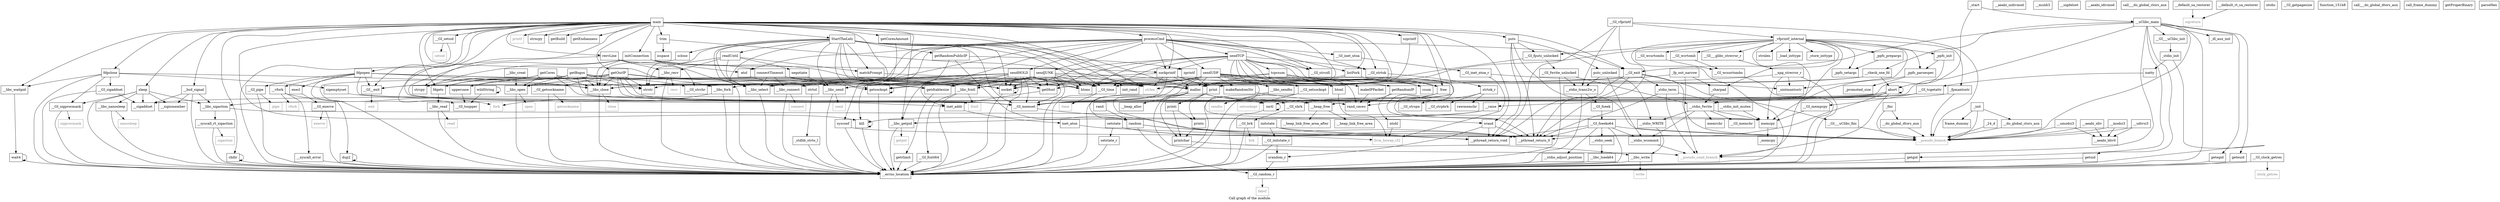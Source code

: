 digraph "Call graph of the module." {
  label="Call graph of the module.";
  node [shape=record];

  Node_negotiate [label="{negotiate}"];
  Node___errno_location [label="{__errno_location}"];
  Node_connectTimeout [label="{connectTimeout}"];
  Node___GI_pipe [label="{__GI_pipe}"];
  Node_main [label="{main}"];
  Node___libc_read [label="{__libc_read}"];
  Node_puts [label="{puts}"];
  Node___udivsi3 [label="{__udivsi3}"];
  Node___stdio_wcommit [label="{__stdio_wcommit}"];
  Node___GI_vfprintf [label="{__GI_vfprintf}"];
  Node___stdio_init_mutex [label="{__stdio_init_mutex}"];
  Node__stdio_term [label="{_stdio_term}"];
  Node___aeabi_uidivmod [label="{__aeabi_uidivmod}"];
  Node___libc_select [label="{__libc_select}"];
  Node___GI_setsid [label="{__GI_setsid}"];
  Node___umodsi3 [label="{__umodsi3}"];
  Node_printf [color="gray50", fontcolor="gray50", label="{printf}"];
  Node__stdio_init [label="{_stdio_init}"];
  Node___modsi3 [label="{__modsi3}"];
  Node_matchPrompt [label="{matchPrompt}"];
  Node_readUntil [label="{readUntil}"];
  Node___libc_write [label="{__libc_write}"];
  Node_listFork [label="{listFork}"];
  Node___GI__exit [label="{__GI__exit}"];
  Node_chdir [label="{chdir}"];
  Node___GI_sigprocmask [label="{__GI_sigprocmask}"];
  Node___aeabi_ldiv0 [label="{__aeabi_ldiv0}"];
  Node_getRandomPublicIP [label="{getRandomPublicIP}"];
  Node_getRandomIP [label="{getRandomIP}"];
  Node___libc_close [label="{__libc_close}"];
  Node_initConnection [label="{initConnection}"];
  Node_dup2 [label="{dup2}"];
  Node_sendJUNK [label="{sendJUNK}"];
  Node___libc_fork [label="{__libc_fork}"];
  Node_csum [label="{csum}"];
  Node_tcpcsum [label="{tcpcsum}"];
  Node_makeIPPacket [label="{makeIPPacket}"];
  Node_getdtablesize [label="{getdtablesize}"];
  Node_sclose [label="{sclose}"];
  Node_StartTheLelz [label="{StartTheLelz}"];
  Node___muldi3 [label="{__muldi3}"];
  Node_isspace [label="{isspace}"];
  Node___libc_getpid [label="{__libc_getpid}"];
  Node_getrlimit [label="{getrlimit}"];
  Node___GI_time [label="{__GI_time}"];
  Node_sendUDP [label="{sendUDP}"];
  Node_getOurIP [label="{getOurIP}"];
  Node_ioctl [label="{ioctl}"];
  Node_sendHOLD [label="{sendHOLD}"];
  Node_kill [label="{kill}"];
  Node___vfork [label="{__vfork}"];
  Node___libc_waitpid [label="{__libc_waitpid}"];
  Node_sendTCP [label="{sendTCP}"];
  Node___libc_open [label="{__libc_open}"];
  Node___libc_creat [label="{__libc_creat}"];
  Node_processCmd [label="{processCmd}"];
  Node___libc_fcntl [label="{__libc_fcntl}"];
  Node___GI_toupper [label="{__GI_toupper}"];
  Node___libc_send [label="{__libc_send}"];
  Node___GI_setsockopt [label="{__GI_setsockopt}"];
  Node_socket [label="{socket}"];
  Node___GI_sigaddset [label="{__GI_sigaddset}"];
  Node_sigemptyset [label="{sigemptyset}"];
  Node___bsd_signal [label="{__bsd_signal}"];
  Node___sigismember [label="{__sigismember}"];
  Node___sigaddset [label="{__sigaddset}"];
  Node___sigdelset [label="{__sigdelset}"];
  Node_malloc [label="{malloc}"];
  Node_free [label="{free}"];
  Node___heap_alloc [label="{__heap_alloc}"];
  Node___heap_link_free_area [label="{__heap_link_free_area}"];
  Node___heap_link_free_area_after [label="{__heap_link_free_area_after}"];
  Node___heap_free [label="{__heap_free}"];
  Node_abort [label="{abort}"];
  Node_rand [label="{rand}"];
  Node_random [label="{random}"];
  Node_setstate [label="{setstate}"];
  Node_initstate [label="{initstate}"];
  Node_srand [label="{srand}"];
  Node_setstate_r [label="{setstate_r}"];
  Node___GI_random_r [label="{__GI_random_r}"];
  Node_srandom_r [label="{srandom_r}"];
  Node__24_d [label="{_24_d}"];
  Node___GI_initstate_r [label="{__GI_initstate_r}"];
  Node_atol [label="{atol}"];
  Node_strtol [label="{strtol}"];
  Node__stdlib_strto_l [label="{_stdlib_strto_l}"];
  Node___GI_exit [label="{__GI_exit}"];
  Node___raise [label="{__raise}"];
  Node__dl_aux_init [label="{_dl_aux_init}"];
  Node___GI_brk [label="{__GI_brk}"];
  Node___GI_fseek [label="{__GI_fseek}"];
  Node___GI_fseeko64 [label="{__GI_fseeko64}"];
  Node___stdio_adjust_position [label="{__stdio_adjust_position}"];
  Node___stdio_seek [label="{__stdio_seek}"];
  Node_rawmemchr [label="{rawmemchr}"];
  Node___GI_strspn [label="{__GI_strspn}"];
  Node___libc_lseek64 [label="{__libc_lseek64}"];
  Node___aeabi_idiv [label="{__aeabi_idiv}"];
  Node___aeabi_idivmod [label="{__aeabi_idivmod}"];
  Node___do_global_ctors_aux [label="{__do_global_ctors_aux}"];
  Node_call___do_global_ctors_aux [label="{call___do_global_ctors_aux}"];
  Node__fini [label="{_fini}"];
  Node_vfork [color="gray50", fontcolor="gray50", label="{vfork}"];
  Node_fork [color="gray50", fontcolor="gray50", label="{fork}"];
  Node_fcntl [color="gray50", fontcolor="gray50", label="{fcntl}"];
  Node_exit [color="gray50", fontcolor="gray50", label="{exit}"];
  Node_close [color="gray50", fontcolor="gray50", label="{close}"];
  Node_getpid [color="gray50", fontcolor="gray50", label="{getpid}"];
  Node_open [color="gray50", fontcolor="gray50", label="{open}"];
  Node_pipe [color="gray50", fontcolor="gray50", label="{pipe}"];
  Node_read [color="gray50", fontcolor="gray50", label="{read}"];
  Node_setsid [color="gray50", fontcolor="gray50", label="{setsid}"];
  Node_sigprocmask [color="gray50", fontcolor="gray50", label="{sigprocmask}"];
  Node_time [color="gray50", fontcolor="gray50", label="{time}"];
  Node_write [color="gray50", fontcolor="gray50", label="{write}"];
  Node_connect [color="gray50", fontcolor="gray50", label="{connect}"];
  Node_getsockname [color="gray50", fontcolor="gray50", label="{getsockname}"];
  Node_recv [color="gray50", fontcolor="gray50", label="{recv}"];
  Node_send [color="gray50", fontcolor="gray50", label="{send}"];
  Node_sendto [color="gray50", fontcolor="gray50", label="{sendto}"];
  Node_setsockopt [color="gray50", fontcolor="gray50", label="{setsockopt}"];
  Node_sigreturn [color="gray50", fontcolor="gray50", label="{sigreturn}"];
  Node_sigaction [color="gray50", fontcolor="gray50", label="{sigaction}"];
  Node_clock_getres [color="gray50", fontcolor="gray50", label="{clock_getres}"];
  Node_execve [color="gray50", fontcolor="gray50", label="{execve}"];
  Node_nanosleep [color="gray50", fontcolor="gray50", label="{nanosleep}"];
  Node_brk [color="gray50", fontcolor="gray50", label="{brk}"];
  Node_llvm_bswap_i32 [color="gray50", fontcolor="gray50", label="{llvm_bswap_i32}"];
  Node_fabsf [color="gray50", fontcolor="gray50", label="{fabsf}"];
  Node_strlen [color="gray50", fontcolor="gray50", label="{strlen}"];
  Node___GI_strchr [label="{__GI_strchr}"];
  Node_strcpy [label="{strcpy}"];
  Node_strncpy [label="{strncpy}"];
  Node_strnlen [label="{strnlen}"];
  Node_strstr [label="{strstr}"];
  Node___GI___glibc_strerror_r [label="{__GI___glibc_strerror_r}"];
  Node___xpg_strerror_r [label="{__xpg_strerror_r}"];
  Node___GI_strtok [label="{__GI_strtok}"];
  Node_isatty [label="{isatty}"];
  Node___GI_tcgetattr [label="{__GI_tcgetattr}"];
  Node_ntohl [label="{ntohl}"];
  Node_ntohs [label="{ntohs}"];
  Node_htonl [label="{htonl}"];
  Node_htons [label="{htons}"];
  Node___GI_inet_ntoa_r [label="{__GI_inet_ntoa_r}"];
  Node___GI_inet_ntoa [label="{__GI_inet_ntoa}"];
  Node_inet_addr [label="{inet_addr}"];
  Node___libc_connect [label="{__libc_connect}"];
  Node___GI_getsockname [label="{__GI_getsockname}"];
  Node_getsockopt [label="{getsockopt}"];
  Node___libc_recv [label="{__libc_recv}"];
  Node_execl [label="{execl}"];
  Node_sleep [label="{sleep}"];
  Node_sysconf [label="{sysconf}"];
  Node___GI___uClibc_fini [label="{__GI___uClibc_fini}"];
  Node___pthread_return_0 [label="{__pthread_return_0}"];
  Node___pthread_return_void [label="{__pthread_return_void}"];
  Node___check_one_fd [label="{__check_one_fd}"];
  Node___GI___uClibc_init [label="{__GI___uClibc_init}"];
  Node___uClibc_main [label="{__uClibc_main}"];
  Node___libc_sigaction [label="{__libc_sigaction}"];
  Node___syscall_error [label="{__syscall_error}"];
  Node___default_sa_restorer [label="{__default_sa_restorer}"];
  Node___default_rt_sa_restorer [label="{__default_rt_sa_restorer}"];
  Node___syscall_rt_sigaction [label="{__syscall_rt_sigaction}"];
  Node___GI_clock_getres [label="{__GI_clock_getres}"];
  Node___GI_execve [label="{__GI_execve}"];
  Node_getegid [label="{getegid}"];
  Node_geteuid [label="{geteuid}"];
  Node_getgid [label="{getgid}"];
  Node___GI_getpagesize [label="{__GI_getpagesize}"];
  Node_getuid [label="{getuid}"];
  Node___libc_nanosleep [label="{__libc_nanosleep}"];
  Node___GI_sbrk [label="{__GI_sbrk}"];
  Node_wait4 [label="{wait4}"];
  Node___GI_wcrtomb [label="{__GI_wcrtomb}"];
  Node___GI_wcsrtombs [label="{__GI_wcsrtombs}"];
  Node___GI_wcsnrtombs [label="{__GI_wcsnrtombs}"];
  Node___stdio_WRITE [label="{__stdio_WRITE}"];
  Node___stdio_fwrite [label="{__stdio_fwrite}"];
  Node___stdio_trans2w_o [label="{__stdio_trans2w_o}"];
  Node__load_inttype [label="{_load_inttype}"];
  Node__store_inttype [label="{_store_inttype}"];
  Node__uintmaxtostr [label="{_uintmaxtostr}"];
  Node__fpmaxtostr [label="{_fpmaxtostr}"];
  Node__memcpy [label="{_memcpy}"];
  Node_function_151b8 [label="{function_151b8}"];
  Node___GI_memchr [label="{__GI_memchr}"];
  Node___GI_mempcpy [label="{__GI_mempcpy}"];
  Node_memrchr [label="{memrchr}"];
  Node_strtok_r [label="{strtok_r}"];
  Node___GI_strpbrk [label="{__GI_strpbrk}"];
  Node_inet_aton [label="{inet_aton}"];
  Node__charpad [label="{_charpad}"];
  Node__fp_out_narrow [label="{_fp_out_narrow}"];
  Node__vfprintf_internal [label="{_vfprintf_internal}"];
  Node__ppfs_init [label="{_ppfs_init}"];
  Node__ppfs_prepargs [label="{_ppfs_prepargs}"];
  Node__ppfs_setargs [label="{_ppfs_setargs}"];
  Node__promoted_size [label="{_promoted_size}"];
  Node__ppfs_parsespec [label="{_ppfs_parsespec}"];
  Node_putc_unlocked [label="{putc_unlocked}"];
  Node___GI_fputs_unlocked [label="{__GI_fputs_unlocked}"];
  Node___GI_fwrite_unlocked [label="{__GI_fwrite_unlocked}"];
  Node_memcpy [label="{memcpy}"];
  Node___GI_memset [label="{__GI_memset}"];
  Node___GI_strcoll [label="{__GI_strcoll}"];
  Node___GI_fcntl64 [label="{__GI_fcntl64}"];
  Node___libc_sendto [label="{__libc_sendto}"];
  Node___pseudo_branch [color="gray50", fontcolor="gray50", label="{__pseudo_branch}"];
  Node___pseudo_cond_branch [color="gray50", fontcolor="gray50", label="{__pseudo_cond_branch}"];
  Node__init [label="{_init}"];
  Node___do_global_dtors_aux [label="{__do_global_dtors_aux}"];
  Node_call___do_global_dtors_aux [label="{call___do_global_dtors_aux}"];
  Node_frame_dummy [label="{frame_dummy}"];
  Node_call_frame_dummy [label="{call_frame_dummy}"];
  Node__start [label="{_start}"];
  Node_getProperBinary [label="{getProperBinary}"];
  Node_getBuild [label="{getBuild}"];
  Node_getCoresAmount [label="{getCoresAmount}"];
  Node_getEndianness [label="{getEndianness}"];
  Node_init_rand [label="{init_rand}"];
  Node_rand_cmwc [label="{rand_cmwc}"];
  Node_trim [label="{trim}"];
  Node_printchar [label="{printchar}"];
  Node_prints [label="{prints}"];
  Node_printi [label="{printi}"];
  Node_print [label="{print}"];
  Node_zprintf [label="{zprintf}"];
  Node_szprintf [label="{szprintf}"];
  Node_sockprintf [label="{sockprintf}"];
  Node_fdpopen [label="{fdpopen}"];
  Node_fdpclose [label="{fdpclose}"];
  Node_fdgets [label="{fdgets}"];
  Node_parseHex [label="{parseHex}"];
  Node_wildString [label="{wildString}"];
  Node_getHost [label="{getHost}"];
  Node_uppercase [label="{uppercase}"];
  Node_getBogos [label="{getBogos}"];
  Node_getCores [label="{getCores}"];
  Node_makeRandomStr [label="{makeRandomStr}"];
  Node_recvLine [label="{recvLine}"];
  Node_negotiate -> Node___libc_send;
  Node_connectTimeout -> Node___errno_location;
  Node_connectTimeout -> Node___libc_select;
  Node_connectTimeout -> Node___libc_fcntl;
  Node_connectTimeout -> Node_htons;
  Node_connectTimeout -> Node___libc_connect;
  Node_connectTimeout -> Node_getsockopt;
  Node_connectTimeout -> Node_getHost;
  Node___GI_pipe -> Node___errno_location;
  Node___GI_pipe -> Node_pipe;
  Node_main -> Node_puts;
  Node_main -> Node___GI_setsid;
  Node_main -> Node_printf;
  Node_main -> Node_listFork;
  Node_main -> Node___GI__exit;
  Node_main -> Node_chdir;
  Node_main -> Node_initConnection;
  Node_main -> Node___libc_fork;
  Node_main -> Node_StartTheLelz;
  Node_main -> Node___libc_getpid;
  Node_main -> Node___GI_time;
  Node_main -> Node_getOurIP;
  Node_main -> Node_kill;
  Node_main -> Node___libc_waitpid;
  Node_main -> Node_processCmd;
  Node_main -> Node___GI_toupper;
  Node_main -> Node___bsd_signal;
  Node_main -> Node_malloc;
  Node_main -> Node_free;
  Node_main -> Node_srand;
  Node_main -> Node___GI_exit;
  Node_main -> Node_strlen;
  Node_main -> Node_strcpy;
  Node_main -> Node_strncpy;
  Node_main -> Node_strstr;
  Node_main -> Node___GI_strtok;
  Node_main -> Node_sleep;
  Node_main -> Node___GI_memset;
  Node_main -> Node___GI_strcoll;
  Node_main -> Node_getBuild;
  Node_main -> Node_getCoresAmount;
  Node_main -> Node_getEndianness;
  Node_main -> Node_init_rand;
  Node_main -> Node_trim;
  Node_main -> Node_szprintf;
  Node_main -> Node_sockprintf;
  Node_main -> Node_fdpopen;
  Node_main -> Node_fdpclose;
  Node_main -> Node_fdgets;
  Node_main -> Node_recvLine;
  Node___libc_read -> Node___errno_location;
  Node___libc_read -> Node_read;
  Node_puts -> Node___pthread_return_0;
  Node_puts -> Node___pthread_return_void;
  Node_puts -> Node_putc_unlocked;
  Node_puts -> Node___GI_fputs_unlocked;
  Node_puts -> Node___pseudo_branch;
  Node___udivsi3 -> Node___aeabi_ldiv0;
  Node___udivsi3 -> Node___pseudo_branch;
  Node___stdio_wcommit -> Node___pseudo_cond_branch;
  Node___GI_vfprintf -> Node___pthread_return_0;
  Node___GI_vfprintf -> Node___pthread_return_void;
  Node___GI_vfprintf -> Node___stdio_trans2w_o;
  Node___GI_vfprintf -> Node__vfprintf_internal;
  Node___GI_vfprintf -> Node___pseudo_branch;
  Node___stdio_init_mutex -> Node_memcpy;
  Node__stdio_term -> Node___stdio_init_mutex;
  Node__stdio_term -> Node___pthread_return_0;
  Node__stdio_term -> Node___pseudo_cond_branch;
  Node___libc_select -> Node___errno_location;
  Node___GI_setsid -> Node___errno_location;
  Node___GI_setsid -> Node_setsid;
  Node___umodsi3 -> Node___aeabi_ldiv0;
  Node___umodsi3 -> Node___pseudo_branch;
  Node__stdio_init -> Node___errno_location;
  Node__stdio_init -> Node_isatty;
  Node___modsi3 -> Node___aeabi_ldiv0;
  Node___modsi3 -> Node___pseudo_branch;
  Node_matchPrompt -> Node_strlen;
  Node_readUntil -> Node_negotiate;
  Node_readUntil -> Node___libc_select;
  Node_readUntil -> Node_matchPrompt;
  Node_readUntil -> Node_strstr;
  Node_readUntil -> Node___libc_recv;
  Node___libc_write -> Node___errno_location;
  Node___libc_write -> Node_write;
  Node_listFork -> Node___libc_fork;
  Node_listFork -> Node_malloc;
  Node_listFork -> Node_free;
  Node___GI__exit -> Node_exit;
  Node_chdir -> Node___errno_location;
  Node_chdir -> Node_chdir;
  Node___GI_sigprocmask -> Node___errno_location;
  Node___GI_sigprocmask -> Node_sigprocmask;
  Node_getRandomPublicIP -> Node_random;
  Node_getRandomPublicIP -> Node_inet_addr;
  Node_getRandomPublicIP -> Node_zprintf;
  Node_getRandomIP -> Node_ntohl;
  Node_getRandomIP -> Node_rand_cmwc;
  Node___libc_close -> Node___errno_location;
  Node___libc_close -> Node_close;
  Node_initConnection -> Node_connectTimeout;
  Node_initConnection -> Node___libc_close;
  Node_initConnection -> Node_socket;
  Node_initConnection -> Node_atol;
  Node_initConnection -> Node___GI_strchr;
  Node_initConnection -> Node_strcpy;
  Node_initConnection -> Node___GI_memset;
  Node_dup2 -> Node___errno_location;
  Node_dup2 -> Node_dup2;
  Node_sendJUNK -> Node___errno_location;
  Node_sendJUNK -> Node___libc_select;
  Node_sendJUNK -> Node___libc_close;
  Node_sendJUNK -> Node_getdtablesize;
  Node_sendJUNK -> Node___GI_time;
  Node_sendJUNK -> Node___libc_fcntl;
  Node_sendJUNK -> Node___libc_send;
  Node_sendJUNK -> Node_socket;
  Node_sendJUNK -> Node_malloc;
  Node_sendJUNK -> Node_htons;
  Node_sendJUNK -> Node___libc_connect;
  Node_sendJUNK -> Node_getsockopt;
  Node_sendJUNK -> Node___GI_memset;
  Node_sendJUNK -> Node_getHost;
  Node_sendJUNK -> Node_makeRandomStr;
  Node___libc_fork -> Node___errno_location;
  Node___libc_fork -> Node_fork;
  Node_tcpcsum -> Node_csum;
  Node_tcpcsum -> Node_malloc;
  Node_tcpcsum -> Node_free;
  Node_tcpcsum -> Node_htons;
  Node_tcpcsum -> Node_memcpy;
  Node_makeIPPacket -> Node_rand_cmwc;
  Node_getdtablesize -> Node_getrlimit;
  Node_sclose -> Node___libc_close;
  Node_StartTheLelz -> Node___errno_location;
  Node_StartTheLelz -> Node___libc_select;
  Node_StartTheLelz -> Node_matchPrompt;
  Node_StartTheLelz -> Node_readUntil;
  Node_StartTheLelz -> Node_getRandomPublicIP;
  Node_StartTheLelz -> Node_getdtablesize;
  Node_StartTheLelz -> Node_sclose;
  Node_StartTheLelz -> Node___GI_time;
  Node_StartTheLelz -> Node___libc_fcntl;
  Node_StartTheLelz -> Node___libc_send;
  Node_StartTheLelz -> Node_socket;
  Node_StartTheLelz -> Node_malloc;
  Node_StartTheLelz -> Node_strlen;
  Node_StartTheLelz -> Node_strstr;
  Node_StartTheLelz -> Node_htons;
  Node_StartTheLelz -> Node___libc_connect;
  Node_StartTheLelz -> Node_getsockopt;
  Node_StartTheLelz -> Node___GI_memset;
  Node___libc_getpid -> Node___errno_location;
  Node___libc_getpid -> Node_getpid;
  Node_getrlimit -> Node___errno_location;
  Node___GI_time -> Node___errno_location;
  Node___GI_time -> Node_time;
  Node_sendUDP -> Node_getRandomIP;
  Node_sendUDP -> Node_csum;
  Node_sendUDP -> Node_makeIPPacket;
  Node_sendUDP -> Node___GI_time;
  Node_sendUDP -> Node___GI_setsockopt;
  Node_sendUDP -> Node_socket;
  Node_sendUDP -> Node_malloc;
  Node_sendUDP -> Node_random;
  Node_sendUDP -> Node_srand;
  Node_sendUDP -> Node_htonl;
  Node_sendUDP -> Node_htons;
  Node_sendUDP -> Node___GI_memset;
  Node_sendUDP -> Node___libc_sendto;
  Node_sendUDP -> Node_init_rand;
  Node_sendUDP -> Node_rand_cmwc;
  Node_sendUDP -> Node_getHost;
  Node_sendUDP -> Node_makeRandomStr;
  Node_getOurIP -> Node___libc_close;
  Node_getOurIP -> Node_ioctl;
  Node_getOurIP -> Node___libc_open;
  Node_getOurIP -> Node_socket;
  Node_getOurIP -> Node_strcpy;
  Node_getOurIP -> Node_strstr;
  Node_getOurIP -> Node_htons;
  Node_getOurIP -> Node_inet_addr;
  Node_getOurIP -> Node___libc_connect;
  Node_getOurIP -> Node___GI_getsockname;
  Node_getOurIP -> Node___GI_memset;
  Node_getOurIP -> Node_fdgets;
  Node_ioctl -> Node___errno_location;
  Node_ioctl -> Node_ioctl;
  Node_sendHOLD -> Node___errno_location;
  Node_sendHOLD -> Node___libc_select;
  Node_sendHOLD -> Node___libc_close;
  Node_sendHOLD -> Node_getdtablesize;
  Node_sendHOLD -> Node___GI_time;
  Node_sendHOLD -> Node___libc_fcntl;
  Node_sendHOLD -> Node_socket;
  Node_sendHOLD -> Node_malloc;
  Node_sendHOLD -> Node_htons;
  Node_sendHOLD -> Node___libc_connect;
  Node_sendHOLD -> Node_getsockopt;
  Node_sendHOLD -> Node___GI_memset;
  Node_sendHOLD -> Node_getHost;
  Node_kill -> Node___errno_location;
  Node_kill -> Node_kill;
  Node___vfork -> Node_vfork;
  Node___vfork -> Node_fork;
  Node___vfork -> Node___syscall_error;
  Node___libc_waitpid -> Node_wait4;
  Node_sendTCP -> Node_getRandomIP;
  Node_sendTCP -> Node_csum;
  Node_sendTCP -> Node_tcpcsum;
  Node_sendTCP -> Node_makeIPPacket;
  Node_sendTCP -> Node___GI_time;
  Node_sendTCP -> Node___GI_setsockopt;
  Node_sendTCP -> Node_socket;
  Node_sendTCP -> Node___GI_strtok;
  Node_sendTCP -> Node_htonl;
  Node_sendTCP -> Node_htons;
  Node_sendTCP -> Node___GI_strcoll;
  Node_sendTCP -> Node___libc_sendto;
  Node_sendTCP -> Node_rand_cmwc;
  Node_sendTCP -> Node_sockprintf;
  Node_sendTCP -> Node_getHost;
  Node___libc_open -> Node___errno_location;
  Node___libc_open -> Node_open;
  Node___libc_creat -> Node___libc_open;
  Node_processCmd -> Node_listFork;
  Node_processCmd -> Node___GI__exit;
  Node_processCmd -> Node___libc_close;
  Node_processCmd -> Node_sendJUNK;
  Node_processCmd -> Node___libc_getpid;
  Node_processCmd -> Node_sendUDP;
  Node_processCmd -> Node_sendHOLD;
  Node_processCmd -> Node_kill;
  Node_processCmd -> Node_sendTCP;
  Node_processCmd -> Node_atol;
  Node_processCmd -> Node___GI_exit;
  Node_processCmd -> Node___GI_strchr;
  Node_processCmd -> Node___GI_strtok;
  Node_processCmd -> Node___GI_inet_ntoa;
  Node_processCmd -> Node___GI_strcoll;
  Node_processCmd -> Node_sockprintf;
  Node___libc_fcntl -> Node___errno_location;
  Node___libc_fcntl -> Node_fcntl;
  Node___libc_fcntl -> Node___GI_fcntl64;
  Node___libc_send -> Node___errno_location;
  Node___libc_send -> Node_send;
  Node___GI_setsockopt -> Node___errno_location;
  Node___GI_setsockopt -> Node_setsockopt;
  Node_socket -> Node___errno_location;
  Node_socket -> Node_socket;
  Node___GI_sigaddset -> Node___errno_location;
  Node___GI_sigaddset -> Node___sigaddset;
  Node_sigemptyset -> Node___GI_memset;
  Node___bsd_signal -> Node___errno_location;
  Node___bsd_signal -> Node___sigismember;
  Node___bsd_signal -> Node___sigaddset;
  Node___bsd_signal -> Node___libc_sigaction;
  Node_malloc -> Node___errno_location;
  Node_malloc -> Node___heap_alloc;
  Node_malloc -> Node___heap_free;
  Node_malloc -> Node___pthread_return_0;
  Node_malloc -> Node___GI_sbrk;
  Node_malloc -> Node___pseudo_cond_branch;
  Node_free -> Node___heap_free;
  Node_free -> Node___pthread_return_0;
  Node_free -> Node___GI_sbrk;
  Node___heap_free -> Node___heap_link_free_area;
  Node___heap_free -> Node___heap_link_free_area_after;
  Node_abort -> Node___sigaddset;
  Node_abort -> Node_abort;
  Node_abort -> Node___raise;
  Node_abort -> Node___pthread_return_0;
  Node_abort -> Node___libc_sigaction;
  Node_abort -> Node___GI_memset;
  Node_abort -> Node___pseudo_cond_branch;
  Node_rand -> Node_random;
  Node_random -> Node___GI_random_r;
  Node_random -> Node___pthread_return_0;
  Node_random -> Node___pthread_return_void;
  Node_setstate -> Node_setstate_r;
  Node_setstate -> Node___pthread_return_0;
  Node_setstate -> Node___pthread_return_void;
  Node_initstate -> Node___GI_initstate_r;
  Node_initstate -> Node___pthread_return_0;
  Node_initstate -> Node___pthread_return_void;
  Node_srand -> Node_srandom_r;
  Node_srand -> Node___pthread_return_0;
  Node_srand -> Node___pthread_return_void;
  Node_setstate_r -> Node___errno_location;
  Node___GI_random_r -> Node_fabsf;
  Node_srandom_r -> Node___GI_random_r;
  Node__24_d -> Node___pseudo_branch;
  Node___GI_initstate_r -> Node___errno_location;
  Node___GI_initstate_r -> Node_srandom_r;
  Node_atol -> Node_strtol;
  Node_strtol -> Node__stdlib_strto_l;
  Node__stdlib_strto_l -> Node___errno_location;
  Node___GI_exit -> Node__stdio_term;
  Node___GI_exit -> Node___GI__exit;
  Node___GI_exit -> Node___GI___uClibc_fini;
  Node___GI_exit -> Node___pthread_return_0;
  Node___GI_exit -> Node___pthread_return_void;
  Node___GI_exit -> Node___pseudo_branch;
  Node___raise -> Node___libc_getpid;
  Node___raise -> Node_kill;
  Node___GI_brk -> Node___errno_location;
  Node___GI_brk -> Node_brk;
  Node___GI_fseek -> Node___GI_fseeko64;
  Node___GI_fseeko64 -> Node___errno_location;
  Node___GI_fseeko64 -> Node___stdio_wcommit;
  Node___GI_fseeko64 -> Node___stdio_adjust_position;
  Node___GI_fseeko64 -> Node___stdio_seek;
  Node___GI_fseeko64 -> Node___pthread_return_0;
  Node___GI_fseeko64 -> Node___pthread_return_void;
  Node___GI_fseeko64 -> Node___pseudo_branch;
  Node___stdio_adjust_position -> Node___errno_location;
  Node___stdio_seek -> Node___libc_lseek64;
  Node___libc_lseek64 -> Node___errno_location;
  Node___aeabi_idiv -> Node___aeabi_ldiv0;
  Node___aeabi_idiv -> Node___pseudo_branch;
  Node___do_global_ctors_aux -> Node___pseudo_branch;
  Node__fini -> Node___pseudo_branch;
  Node__fini -> Node___do_global_dtors_aux;
  Node___GI___glibc_strerror_r -> Node___xpg_strerror_r;
  Node___xpg_strerror_r -> Node___errno_location;
  Node___xpg_strerror_r -> Node_strlen;
  Node___xpg_strerror_r -> Node__uintmaxtostr;
  Node___xpg_strerror_r -> Node_memcpy;
  Node___GI_strtok -> Node_strtok_r;
  Node_isatty -> Node___GI_tcgetattr;
  Node___GI_tcgetattr -> Node_ioctl;
  Node___GI_tcgetattr -> Node___GI_mempcpy;
  Node___GI_tcgetattr -> Node___GI_memset;
  Node_ntohl -> Node_llvm_bswap_i32;
  Node_htonl -> Node_llvm_bswap_i32;
  Node___GI_inet_ntoa_r -> Node_llvm_bswap_i32;
  Node___GI_inet_ntoa_r -> Node__uintmaxtostr;
  Node___GI_inet_ntoa -> Node___GI_inet_ntoa_r;
  Node_inet_addr -> Node_inet_aton;
  Node___libc_connect -> Node___errno_location;
  Node___libc_connect -> Node_connect;
  Node___GI_getsockname -> Node___errno_location;
  Node___GI_getsockname -> Node_getsockname;
  Node_getsockopt -> Node___errno_location;
  Node_getsockopt -> Node_getsockopt;
  Node___libc_recv -> Node___errno_location;
  Node___libc_recv -> Node_recv;
  Node_execl -> Node___GI_execve;
  Node_sleep -> Node___errno_location;
  Node_sleep -> Node___GI_sigprocmask;
  Node_sleep -> Node___sigismember;
  Node_sleep -> Node___sigaddset;
  Node_sleep -> Node___libc_sigaction;
  Node_sleep -> Node___libc_nanosleep;
  Node_sysconf -> Node___errno_location;
  Node_sysconf -> Node___pseudo_branch;
  Node___GI___uClibc_fini -> Node___pseudo_branch;
  Node___check_one_fd -> Node___libc_open;
  Node___check_one_fd -> Node___libc_fcntl;
  Node___check_one_fd -> Node_abort;
  Node___GI___uClibc_init -> Node__stdio_init;
  Node___uClibc_main -> Node___errno_location;
  Node___uClibc_main -> Node___GI_exit;
  Node___uClibc_main -> Node__dl_aux_init;
  Node___uClibc_main -> Node___check_one_fd;
  Node___uClibc_main -> Node___GI___uClibc_init;
  Node___uClibc_main -> Node_getegid;
  Node___uClibc_main -> Node_geteuid;
  Node___uClibc_main -> Node_getgid;
  Node___uClibc_main -> Node_getuid;
  Node___uClibc_main -> Node___GI_memset;
  Node___uClibc_main -> Node___pseudo_branch;
  Node___uClibc_main -> Node___pseudo_cond_branch;
  Node___libc_sigaction -> Node___syscall_rt_sigaction;
  Node___libc_sigaction -> Node_memcpy;
  Node___syscall_error -> Node___errno_location;
  Node___default_sa_restorer -> Node_sigreturn;
  Node___default_rt_sa_restorer -> Node_sigreturn;
  Node___syscall_rt_sigaction -> Node___errno_location;
  Node___syscall_rt_sigaction -> Node_sigaction;
  Node___GI_clock_getres -> Node___errno_location;
  Node___GI_clock_getres -> Node_clock_getres;
  Node___GI_execve -> Node___errno_location;
  Node___GI_execve -> Node_execve;
  Node_getegid -> Node___errno_location;
  Node_geteuid -> Node___errno_location;
  Node_getgid -> Node___errno_location;
  Node_getuid -> Node___errno_location;
  Node___libc_nanosleep -> Node___errno_location;
  Node___libc_nanosleep -> Node_nanosleep;
  Node___GI_sbrk -> Node___GI_brk;
  Node_wait4 -> Node___errno_location;
  Node_wait4 -> Node_wait4;
  Node___GI_wcrtomb -> Node___GI_wcsnrtombs;
  Node___GI_wcsrtombs -> Node___GI_wcsnrtombs;
  Node___GI_wcsnrtombs -> Node___errno_location;
  Node___stdio_WRITE -> Node___libc_write;
  Node___stdio_fwrite -> Node___stdio_wcommit;
  Node___stdio_fwrite -> Node___stdio_WRITE;
  Node___stdio_fwrite -> Node___GI_memchr;
  Node___stdio_fwrite -> Node_memrchr;
  Node___stdio_fwrite -> Node_memcpy;
  Node___stdio_trans2w_o -> Node___errno_location;
  Node___stdio_trans2w_o -> Node___GI_fseek;
  Node__fpmaxtostr -> Node___GI_memset;
  Node__fpmaxtostr -> Node___pseudo_branch;
  Node___GI_mempcpy -> Node_memcpy;
  Node_strtok_r -> Node_rawmemchr;
  Node_strtok_r -> Node___GI_strspn;
  Node_strtok_r -> Node___GI_strpbrk;
  Node_inet_aton -> Node_llvm_bswap_i32;
  Node__charpad -> Node___stdio_fwrite;
  Node__fp_out_narrow -> Node_strlen;
  Node__fp_out_narrow -> Node__charpad;
  Node__fp_out_narrow -> Node___pseudo_cond_branch;
  Node__vfprintf_internal -> Node___errno_location;
  Node__vfprintf_internal -> Node_strlen;
  Node__vfprintf_internal -> Node_strnlen;
  Node__vfprintf_internal -> Node___GI___glibc_strerror_r;
  Node__vfprintf_internal -> Node___GI_wcrtomb;
  Node__vfprintf_internal -> Node___GI_wcsrtombs;
  Node__vfprintf_internal -> Node___stdio_fwrite;
  Node__vfprintf_internal -> Node__load_inttype;
  Node__vfprintf_internal -> Node__store_inttype;
  Node__vfprintf_internal -> Node__uintmaxtostr;
  Node__vfprintf_internal -> Node__fpmaxtostr;
  Node__vfprintf_internal -> Node__charpad;
  Node__vfprintf_internal -> Node__ppfs_init;
  Node__vfprintf_internal -> Node__ppfs_prepargs;
  Node__vfprintf_internal -> Node__ppfs_setargs;
  Node__vfprintf_internal -> Node__ppfs_parsespec;
  Node__vfprintf_internal -> Node___GI_fputs_unlocked;
  Node__vfprintf_internal -> Node___pseudo_cond_branch;
  Node__ppfs_init -> Node__ppfs_parsespec;
  Node__ppfs_init -> Node___GI_memset;
  Node__ppfs_prepargs -> Node__ppfs_setargs;
  Node__ppfs_parsespec -> Node__promoted_size;
  Node__ppfs_parsespec -> Node_memcpy;
  Node_putc_unlocked -> Node___stdio_wcommit;
  Node_putc_unlocked -> Node___stdio_WRITE;
  Node_putc_unlocked -> Node___stdio_trans2w_o;
  Node___GI_fputs_unlocked -> Node_strlen;
  Node___GI_fputs_unlocked -> Node___GI_fwrite_unlocked;
  Node___GI_fwrite_unlocked -> Node___errno_location;
  Node___GI_fwrite_unlocked -> Node___stdio_fwrite;
  Node___GI_fwrite_unlocked -> Node___stdio_trans2w_o;
  Node_memcpy -> Node__memcpy;
  Node___GI_memset -> Node___pseudo_branch;
  Node___GI_fcntl64 -> Node___errno_location;
  Node___libc_sendto -> Node___errno_location;
  Node___libc_sendto -> Node_sendto;
  Node__init -> Node___do_global_ctors_aux;
  Node__init -> Node___pseudo_branch;
  Node__init -> Node_frame_dummy;
  Node___do_global_dtors_aux -> Node___pseudo_branch;
  Node__start -> Node_abort;
  Node__start -> Node___uClibc_main;
  Node_getCoresAmount -> Node_sysconf;
  Node_trim -> Node_isspace;
  Node_trim -> Node_strlen;
  Node_printchar -> Node___libc_write;
  Node_prints -> Node_printchar;
  Node_printi -> Node_printchar;
  Node_printi -> Node_prints;
  Node_print -> Node_printchar;
  Node_print -> Node_prints;
  Node_print -> Node_printi;
  Node_zprintf -> Node_print;
  Node_szprintf -> Node_print;
  Node_sockprintf -> Node___libc_send;
  Node_sockprintf -> Node_malloc;
  Node_sockprintf -> Node_free;
  Node_sockprintf -> Node_strlen;
  Node_sockprintf -> Node___GI_memset;
  Node_sockprintf -> Node_print;
  Node_fdpopen -> Node___GI_pipe;
  Node_fdpopen -> Node___GI__exit;
  Node_fdpopen -> Node___libc_close;
  Node_fdpopen -> Node_dup2;
  Node_fdpopen -> Node_getdtablesize;
  Node_fdpopen -> Node___vfork;
  Node_fdpopen -> Node_malloc;
  Node_fdpopen -> Node_execl;
  Node_fdpopen -> Node___GI_memset;
  Node_fdpclose -> Node___errno_location;
  Node_fdpclose -> Node___GI_sigprocmask;
  Node_fdpclose -> Node___libc_close;
  Node_fdpclose -> Node___libc_waitpid;
  Node_fdpclose -> Node___GI_sigaddset;
  Node_fdpclose -> Node_sigemptyset;
  Node_fdgets -> Node___libc_read;
  Node_wildString -> Node___GI_toupper;
  Node_wildString -> Node_wildString;
  Node_getHost -> Node_inet_addr;
  Node_uppercase -> Node___GI_toupper;
  Node_getBogos -> Node___libc_close;
  Node_getBogos -> Node___libc_open;
  Node_getBogos -> Node_strlen;
  Node_getBogos -> Node___GI_strchr;
  Node_getBogos -> Node_strcpy;
  Node_getBogos -> Node_strstr;
  Node_getBogos -> Node___GI_memset;
  Node_getBogos -> Node_fdgets;
  Node_getBogos -> Node_uppercase;
  Node_getCores -> Node___libc_close;
  Node_getCores -> Node___libc_open;
  Node_getCores -> Node_strstr;
  Node_getCores -> Node___GI_memset;
  Node_getCores -> Node_fdgets;
  Node_getCores -> Node_uppercase;
  Node_makeRandomStr -> Node_rand_cmwc;
  Node_recvLine -> Node___libc_select;
  Node_recvLine -> Node___libc_recv;
  Node_recvLine -> Node___GI_memset;
  Node_recvLine -> Node_sockprintf;
}
